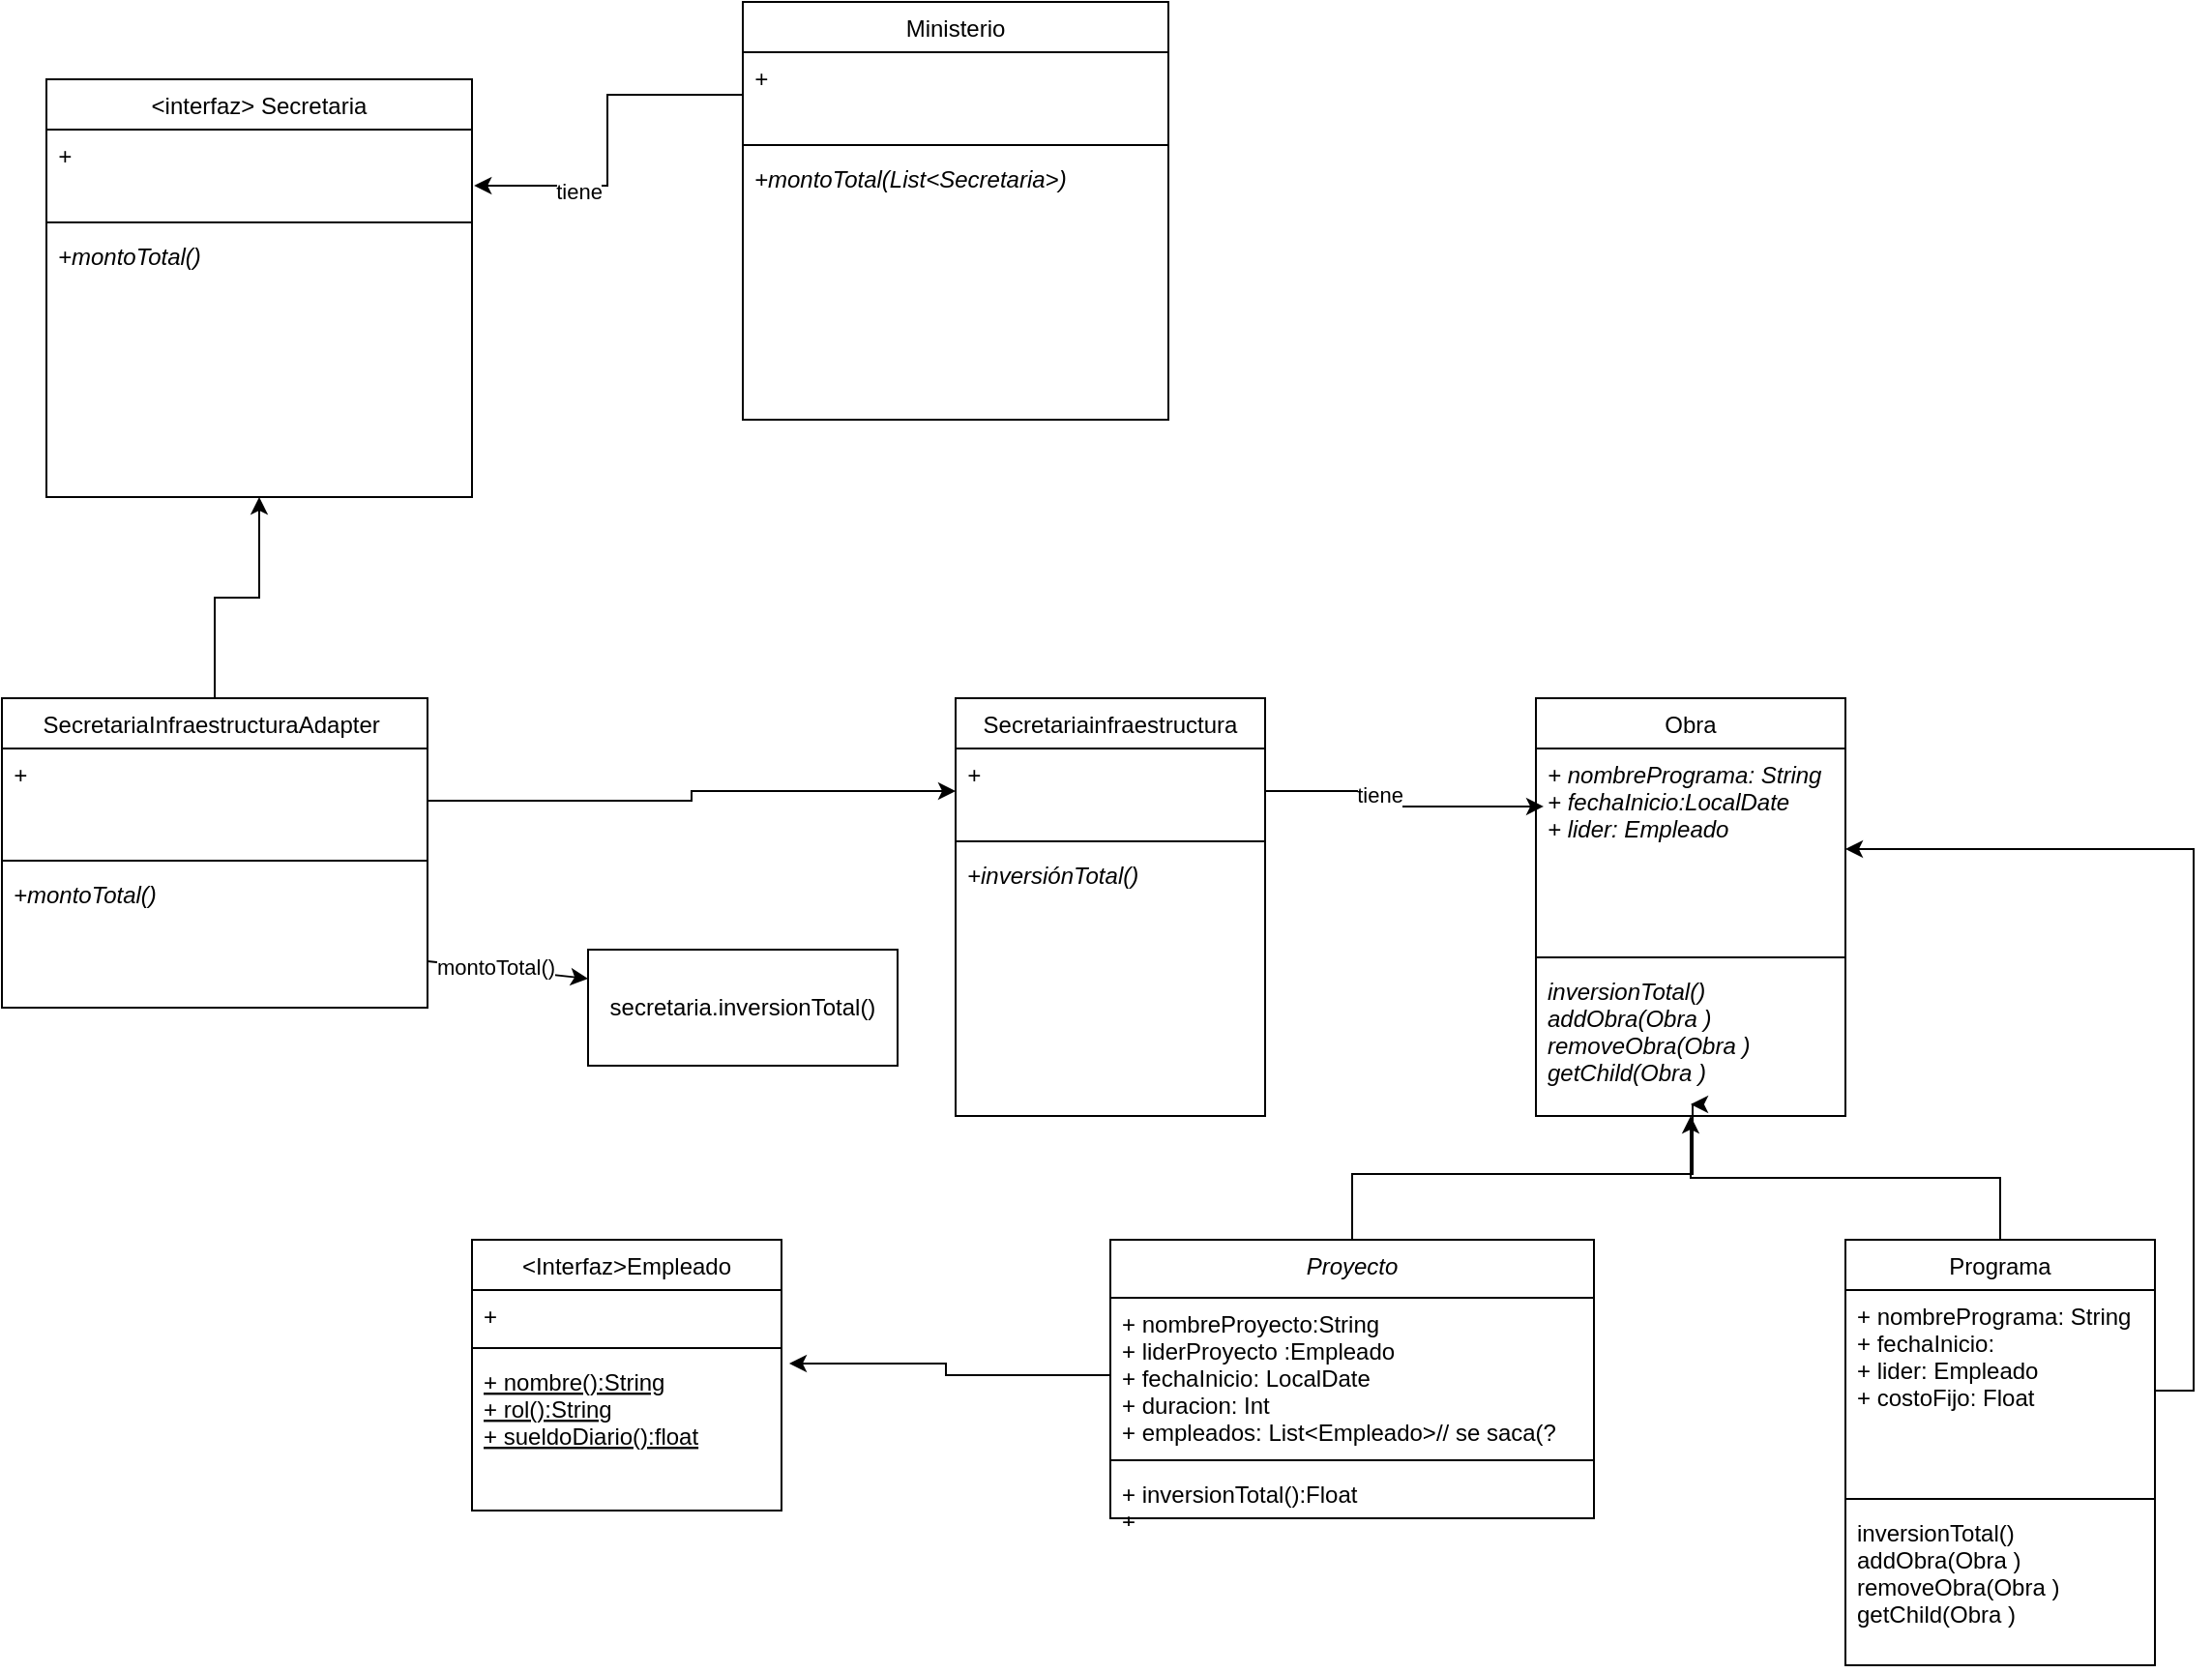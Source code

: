 <mxfile version="24.8.0">
  <diagram id="C5RBs43oDa-KdzZeNtuy" name="Page-1">
    <mxGraphModel dx="1985" dy="1892" grid="1" gridSize="10" guides="1" tooltips="1" connect="1" arrows="1" fold="1" page="1" pageScale="1" pageWidth="827" pageHeight="1169" math="0" shadow="0">
      <root>
        <mxCell id="WIyWlLk6GJQsqaUBKTNV-0" />
        <mxCell id="WIyWlLk6GJQsqaUBKTNV-1" parent="WIyWlLk6GJQsqaUBKTNV-0" />
        <mxCell id="w5My6ZJxx2ROM040959X-45" value="SecretariaInfraestructuraAdapter " style="swimlane;fontStyle=0;align=center;verticalAlign=top;childLayout=stackLayout;horizontal=1;startSize=26;horizontalStack=0;resizeParent=1;resizeLast=0;collapsible=1;marginBottom=0;rounded=0;shadow=0;strokeWidth=1;" vertex="1" parent="WIyWlLk6GJQsqaUBKTNV-1">
          <mxGeometry x="-523" y="40" width="220" height="160" as="geometry">
            <mxRectangle x="550" y="140" width="160" height="26" as="alternateBounds" />
          </mxGeometry>
        </mxCell>
        <mxCell id="w5My6ZJxx2ROM040959X-46" value="+" style="text;align=left;verticalAlign=top;spacingLeft=4;spacingRight=4;overflow=hidden;rotatable=0;points=[[0,0.5],[1,0.5]];portConstraint=eastwest;fontStyle=2" vertex="1" parent="w5My6ZJxx2ROM040959X-45">
          <mxGeometry y="26" width="220" height="54" as="geometry" />
        </mxCell>
        <mxCell id="w5My6ZJxx2ROM040959X-47" value="" style="line;html=1;strokeWidth=1;align=left;verticalAlign=middle;spacingTop=-1;spacingLeft=3;spacingRight=3;rotatable=0;labelPosition=right;points=[];portConstraint=eastwest;" vertex="1" parent="w5My6ZJxx2ROM040959X-45">
          <mxGeometry y="80" width="220" height="8" as="geometry" />
        </mxCell>
        <mxCell id="w5My6ZJxx2ROM040959X-48" value="+montoTotal()" style="text;align=left;verticalAlign=top;spacingLeft=4;spacingRight=4;overflow=hidden;rotatable=0;points=[[0,0.5],[1,0.5]];portConstraint=eastwest;fontStyle=2" vertex="1" parent="w5My6ZJxx2ROM040959X-45">
          <mxGeometry y="88" width="220" height="72" as="geometry" />
        </mxCell>
        <mxCell id="w5My6ZJxx2ROM040959X-25" style="edgeStyle=orthogonalEdgeStyle;rounded=0;orthogonalLoop=1;jettySize=auto;html=1;exitX=0.5;exitY=0;exitDx=0;exitDy=0;" edge="1" parent="WIyWlLk6GJQsqaUBKTNV-1" source="zkfFHV4jXpPFQw0GAbJ--0">
          <mxGeometry relative="1" as="geometry">
            <mxPoint x="350" y="250" as="targetPoint" />
            <Array as="points">
              <mxPoint x="175" y="286" />
              <mxPoint x="351" y="286" />
            </Array>
          </mxGeometry>
        </mxCell>
        <mxCell id="zkfFHV4jXpPFQw0GAbJ--0" value="Proyecto&#xa;" style="swimlane;fontStyle=2;align=center;verticalAlign=top;childLayout=stackLayout;horizontal=1;startSize=30;horizontalStack=0;resizeParent=1;resizeLast=0;collapsible=1;marginBottom=0;rounded=0;shadow=0;strokeWidth=1;" parent="WIyWlLk6GJQsqaUBKTNV-1" vertex="1">
          <mxGeometry x="50" y="320" width="250" height="144" as="geometry">
            <mxRectangle x="230" y="140" width="160" height="26" as="alternateBounds" />
          </mxGeometry>
        </mxCell>
        <mxCell id="zkfFHV4jXpPFQw0GAbJ--1" value="+ nombreProyecto:String&#xa;+ liderProyecto :Empleado&#xa;+ fechaInicio: LocalDate&#xa;+ duracion: Int&#xa;+ empleados: List&lt;Empleado&gt;// se saca(?&#xa;" style="text;align=left;verticalAlign=top;spacingLeft=4;spacingRight=4;overflow=hidden;rotatable=0;points=[[0,0.5],[1,0.5]];portConstraint=eastwest;" parent="zkfFHV4jXpPFQw0GAbJ--0" vertex="1">
          <mxGeometry y="30" width="250" height="80" as="geometry" />
        </mxCell>
        <mxCell id="zkfFHV4jXpPFQw0GAbJ--4" value="" style="line;html=1;strokeWidth=1;align=left;verticalAlign=middle;spacingTop=-1;spacingLeft=3;spacingRight=3;rotatable=0;labelPosition=right;points=[];portConstraint=eastwest;" parent="zkfFHV4jXpPFQw0GAbJ--0" vertex="1">
          <mxGeometry y="110" width="250" height="8" as="geometry" />
        </mxCell>
        <mxCell id="zkfFHV4jXpPFQw0GAbJ--5" value="+ inversionTotal():Float&#xa;+" style="text;align=left;verticalAlign=top;spacingLeft=4;spacingRight=4;overflow=hidden;rotatable=0;points=[[0,0.5],[1,0.5]];portConstraint=eastwest;" parent="zkfFHV4jXpPFQw0GAbJ--0" vertex="1">
          <mxGeometry y="118" width="250" height="26" as="geometry" />
        </mxCell>
        <mxCell id="w5My6ZJxx2ROM040959X-24" style="edgeStyle=orthogonalEdgeStyle;rounded=0;orthogonalLoop=1;jettySize=auto;html=1;exitX=0.5;exitY=0;exitDx=0;exitDy=0;entryX=0.5;entryY=1;entryDx=0;entryDy=0;" edge="1" parent="WIyWlLk6GJQsqaUBKTNV-1" source="zkfFHV4jXpPFQw0GAbJ--17" target="w5My6ZJxx2ROM040959X-20">
          <mxGeometry relative="1" as="geometry" />
        </mxCell>
        <mxCell id="zkfFHV4jXpPFQw0GAbJ--17" value="Programa&#xa;" style="swimlane;fontStyle=0;align=center;verticalAlign=top;childLayout=stackLayout;horizontal=1;startSize=26;horizontalStack=0;resizeParent=1;resizeLast=0;collapsible=1;marginBottom=0;rounded=0;shadow=0;strokeWidth=1;" parent="WIyWlLk6GJQsqaUBKTNV-1" vertex="1">
          <mxGeometry x="430" y="320" width="160" height="220" as="geometry">
            <mxRectangle x="550" y="140" width="160" height="26" as="alternateBounds" />
          </mxGeometry>
        </mxCell>
        <mxCell id="zkfFHV4jXpPFQw0GAbJ--18" value="+ nombrePrograma: String&#xa;+ fechaInicio:&#xa;+ lider: Empleado&#xa;+ costoFijo: Float&#xa;" style="text;align=left;verticalAlign=top;spacingLeft=4;spacingRight=4;overflow=hidden;rotatable=0;points=[[0,0.5],[1,0.5]];portConstraint=eastwest;" parent="zkfFHV4jXpPFQw0GAbJ--17" vertex="1">
          <mxGeometry y="26" width="160" height="104" as="geometry" />
        </mxCell>
        <mxCell id="zkfFHV4jXpPFQw0GAbJ--23" value="" style="line;html=1;strokeWidth=1;align=left;verticalAlign=middle;spacingTop=-1;spacingLeft=3;spacingRight=3;rotatable=0;labelPosition=right;points=[];portConstraint=eastwest;" parent="zkfFHV4jXpPFQw0GAbJ--17" vertex="1">
          <mxGeometry y="130" width="160" height="8" as="geometry" />
        </mxCell>
        <mxCell id="zkfFHV4jXpPFQw0GAbJ--24" value="inversionTotal()&#xa;addObra(Obra )&#xa;removeObra(Obra )&#xa;getChild(Obra )" style="text;align=left;verticalAlign=top;spacingLeft=4;spacingRight=4;overflow=hidden;rotatable=0;points=[[0,0.5],[1,0.5]];portConstraint=eastwest;" parent="zkfFHV4jXpPFQw0GAbJ--17" vertex="1">
          <mxGeometry y="138" width="160" height="82" as="geometry" />
        </mxCell>
        <mxCell id="w5My6ZJxx2ROM040959X-2" value="&lt;Interfaz&gt;Empleado" style="swimlane;fontStyle=0;align=center;verticalAlign=top;childLayout=stackLayout;horizontal=1;startSize=26;horizontalStack=0;resizeParent=1;resizeLast=0;collapsible=1;marginBottom=0;rounded=0;shadow=0;strokeWidth=1;" vertex="1" parent="WIyWlLk6GJQsqaUBKTNV-1">
          <mxGeometry x="-280" y="320" width="160" height="140" as="geometry">
            <mxRectangle x="130" y="380" width="160" height="26" as="alternateBounds" />
          </mxGeometry>
        </mxCell>
        <mxCell id="w5My6ZJxx2ROM040959X-3" value="+" style="text;align=left;verticalAlign=top;spacingLeft=4;spacingRight=4;overflow=hidden;rotatable=0;points=[[0,0.5],[1,0.5]];portConstraint=eastwest;" vertex="1" parent="w5My6ZJxx2ROM040959X-2">
          <mxGeometry y="26" width="160" height="26" as="geometry" />
        </mxCell>
        <mxCell id="w5My6ZJxx2ROM040959X-5" value="" style="line;html=1;strokeWidth=1;align=left;verticalAlign=middle;spacingTop=-1;spacingLeft=3;spacingRight=3;rotatable=0;labelPosition=right;points=[];portConstraint=eastwest;" vertex="1" parent="w5My6ZJxx2ROM040959X-2">
          <mxGeometry y="52" width="160" height="8" as="geometry" />
        </mxCell>
        <mxCell id="w5My6ZJxx2ROM040959X-6" value="+ nombre():String&#xa;+ rol():String&#xa;+ sueldoDiario():float" style="text;align=left;verticalAlign=top;spacingLeft=4;spacingRight=4;overflow=hidden;rotatable=0;points=[[0,0.5],[1,0.5]];portConstraint=eastwest;fontStyle=4" vertex="1" parent="w5My6ZJxx2ROM040959X-2">
          <mxGeometry y="60" width="160" height="80" as="geometry" />
        </mxCell>
        <mxCell id="w5My6ZJxx2ROM040959X-19" style="edgeStyle=orthogonalEdgeStyle;rounded=0;orthogonalLoop=1;jettySize=auto;html=1;exitX=0;exitY=0.5;exitDx=0;exitDy=0;entryX=1.025;entryY=0.05;entryDx=0;entryDy=0;entryPerimeter=0;" edge="1" parent="WIyWlLk6GJQsqaUBKTNV-1" source="zkfFHV4jXpPFQw0GAbJ--1" target="w5My6ZJxx2ROM040959X-6">
          <mxGeometry relative="1" as="geometry" />
        </mxCell>
        <mxCell id="w5My6ZJxx2ROM040959X-20" value="Obra" style="swimlane;fontStyle=0;align=center;verticalAlign=top;childLayout=stackLayout;horizontal=1;startSize=26;horizontalStack=0;resizeParent=1;resizeLast=0;collapsible=1;marginBottom=0;rounded=0;shadow=0;strokeWidth=1;" vertex="1" parent="WIyWlLk6GJQsqaUBKTNV-1">
          <mxGeometry x="270" y="40" width="160" height="216" as="geometry">
            <mxRectangle x="550" y="140" width="160" height="26" as="alternateBounds" />
          </mxGeometry>
        </mxCell>
        <mxCell id="w5My6ZJxx2ROM040959X-21" value="+ nombrePrograma: String&#xa;+ fechaInicio:LocalDate&#xa;+ lider: Empleado&#xa;" style="text;align=left;verticalAlign=top;spacingLeft=4;spacingRight=4;overflow=hidden;rotatable=0;points=[[0,0.5],[1,0.5]];portConstraint=eastwest;fontStyle=2" vertex="1" parent="w5My6ZJxx2ROM040959X-20">
          <mxGeometry y="26" width="160" height="104" as="geometry" />
        </mxCell>
        <mxCell id="w5My6ZJxx2ROM040959X-22" value="" style="line;html=1;strokeWidth=1;align=left;verticalAlign=middle;spacingTop=-1;spacingLeft=3;spacingRight=3;rotatable=0;labelPosition=right;points=[];portConstraint=eastwest;" vertex="1" parent="w5My6ZJxx2ROM040959X-20">
          <mxGeometry y="130" width="160" height="8" as="geometry" />
        </mxCell>
        <mxCell id="w5My6ZJxx2ROM040959X-23" value="inversionTotal()&#xa;addObra(Obra )&#xa;removeObra(Obra )&#xa;getChild(Obra )" style="text;align=left;verticalAlign=top;spacingLeft=4;spacingRight=4;overflow=hidden;rotatable=0;points=[[0,0.5],[1,0.5]];portConstraint=eastwest;fontStyle=2" vertex="1" parent="w5My6ZJxx2ROM040959X-20">
          <mxGeometry y="138" width="160" height="72" as="geometry" />
        </mxCell>
        <mxCell id="w5My6ZJxx2ROM040959X-26" style="edgeStyle=orthogonalEdgeStyle;rounded=0;orthogonalLoop=1;jettySize=auto;html=1;exitX=1;exitY=0.5;exitDx=0;exitDy=0;" edge="1" parent="WIyWlLk6GJQsqaUBKTNV-1" source="zkfFHV4jXpPFQw0GAbJ--18" target="w5My6ZJxx2ROM040959X-21">
          <mxGeometry relative="1" as="geometry" />
        </mxCell>
        <mxCell id="w5My6ZJxx2ROM040959X-27" value="Secretariainfraestructura" style="swimlane;fontStyle=0;align=center;verticalAlign=top;childLayout=stackLayout;horizontal=1;startSize=26;horizontalStack=0;resizeParent=1;resizeLast=0;collapsible=1;marginBottom=0;rounded=0;shadow=0;strokeWidth=1;" vertex="1" parent="WIyWlLk6GJQsqaUBKTNV-1">
          <mxGeometry x="-30" y="40" width="160" height="216" as="geometry">
            <mxRectangle x="550" y="140" width="160" height="26" as="alternateBounds" />
          </mxGeometry>
        </mxCell>
        <mxCell id="w5My6ZJxx2ROM040959X-28" value="+" style="text;align=left;verticalAlign=top;spacingLeft=4;spacingRight=4;overflow=hidden;rotatable=0;points=[[0,0.5],[1,0.5]];portConstraint=eastwest;fontStyle=2" vertex="1" parent="w5My6ZJxx2ROM040959X-27">
          <mxGeometry y="26" width="160" height="44" as="geometry" />
        </mxCell>
        <mxCell id="w5My6ZJxx2ROM040959X-29" value="" style="line;html=1;strokeWidth=1;align=left;verticalAlign=middle;spacingTop=-1;spacingLeft=3;spacingRight=3;rotatable=0;labelPosition=right;points=[];portConstraint=eastwest;" vertex="1" parent="w5My6ZJxx2ROM040959X-27">
          <mxGeometry y="70" width="160" height="8" as="geometry" />
        </mxCell>
        <mxCell id="w5My6ZJxx2ROM040959X-30" value="+inversiónTotal()" style="text;align=left;verticalAlign=top;spacingLeft=4;spacingRight=4;overflow=hidden;rotatable=0;points=[[0,0.5],[1,0.5]];portConstraint=eastwest;fontStyle=2" vertex="1" parent="w5My6ZJxx2ROM040959X-27">
          <mxGeometry y="78" width="160" height="72" as="geometry" />
        </mxCell>
        <mxCell id="w5My6ZJxx2ROM040959X-31" style="edgeStyle=orthogonalEdgeStyle;rounded=0;orthogonalLoop=1;jettySize=auto;html=1;exitX=1;exitY=0.5;exitDx=0;exitDy=0;entryX=0.025;entryY=0.288;entryDx=0;entryDy=0;entryPerimeter=0;" edge="1" parent="WIyWlLk6GJQsqaUBKTNV-1" source="w5My6ZJxx2ROM040959X-28" target="w5My6ZJxx2ROM040959X-21">
          <mxGeometry relative="1" as="geometry" />
        </mxCell>
        <mxCell id="w5My6ZJxx2ROM040959X-32" value="tiene" style="edgeLabel;html=1;align=center;verticalAlign=middle;resizable=0;points=[];" vertex="1" connectable="0" parent="w5My6ZJxx2ROM040959X-31">
          <mxGeometry x="-0.229" y="-2" relative="1" as="geometry">
            <mxPoint as="offset" />
          </mxGeometry>
        </mxCell>
        <mxCell id="w5My6ZJxx2ROM040959X-33" value="Ministerio" style="swimlane;fontStyle=0;align=center;verticalAlign=top;childLayout=stackLayout;horizontal=1;startSize=26;horizontalStack=0;resizeParent=1;resizeLast=0;collapsible=1;marginBottom=0;rounded=0;shadow=0;strokeWidth=1;" vertex="1" parent="WIyWlLk6GJQsqaUBKTNV-1">
          <mxGeometry x="-140" y="-320" width="220" height="216" as="geometry">
            <mxRectangle x="550" y="140" width="160" height="26" as="alternateBounds" />
          </mxGeometry>
        </mxCell>
        <mxCell id="w5My6ZJxx2ROM040959X-34" value="+" style="text;align=left;verticalAlign=top;spacingLeft=4;spacingRight=4;overflow=hidden;rotatable=0;points=[[0,0.5],[1,0.5]];portConstraint=eastwest;fontStyle=2" vertex="1" parent="w5My6ZJxx2ROM040959X-33">
          <mxGeometry y="26" width="220" height="44" as="geometry" />
        </mxCell>
        <mxCell id="w5My6ZJxx2ROM040959X-35" value="" style="line;html=1;strokeWidth=1;align=left;verticalAlign=middle;spacingTop=-1;spacingLeft=3;spacingRight=3;rotatable=0;labelPosition=right;points=[];portConstraint=eastwest;" vertex="1" parent="w5My6ZJxx2ROM040959X-33">
          <mxGeometry y="70" width="220" height="8" as="geometry" />
        </mxCell>
        <mxCell id="w5My6ZJxx2ROM040959X-36" value="+montoTotal(List&lt;Secretaria&gt;)" style="text;align=left;verticalAlign=top;spacingLeft=4;spacingRight=4;overflow=hidden;rotatable=0;points=[[0,0.5],[1,0.5]];portConstraint=eastwest;fontStyle=2" vertex="1" parent="w5My6ZJxx2ROM040959X-33">
          <mxGeometry y="78" width="220" height="72" as="geometry" />
        </mxCell>
        <mxCell id="w5My6ZJxx2ROM040959X-38" value="&lt;interfaz&gt; Secretaria" style="swimlane;fontStyle=0;align=center;verticalAlign=top;childLayout=stackLayout;horizontal=1;startSize=26;horizontalStack=0;resizeParent=1;resizeLast=0;collapsible=1;marginBottom=0;rounded=0;shadow=0;strokeWidth=1;" vertex="1" parent="WIyWlLk6GJQsqaUBKTNV-1">
          <mxGeometry x="-500" y="-280" width="220" height="216" as="geometry">
            <mxRectangle x="550" y="140" width="160" height="26" as="alternateBounds" />
          </mxGeometry>
        </mxCell>
        <mxCell id="w5My6ZJxx2ROM040959X-40" value="+" style="text;align=left;verticalAlign=top;spacingLeft=4;spacingRight=4;overflow=hidden;rotatable=0;points=[[0,0.5],[1,0.5]];portConstraint=eastwest;fontStyle=2" vertex="1" parent="w5My6ZJxx2ROM040959X-38">
          <mxGeometry y="26" width="220" height="44" as="geometry" />
        </mxCell>
        <mxCell id="w5My6ZJxx2ROM040959X-41" value="" style="line;html=1;strokeWidth=1;align=left;verticalAlign=middle;spacingTop=-1;spacingLeft=3;spacingRight=3;rotatable=0;labelPosition=right;points=[];portConstraint=eastwest;" vertex="1" parent="w5My6ZJxx2ROM040959X-38">
          <mxGeometry y="70" width="220" height="8" as="geometry" />
        </mxCell>
        <mxCell id="w5My6ZJxx2ROM040959X-42" value="+montoTotal()" style="text;align=left;verticalAlign=top;spacingLeft=4;spacingRight=4;overflow=hidden;rotatable=0;points=[[0,0.5],[1,0.5]];portConstraint=eastwest;fontStyle=2" vertex="1" parent="w5My6ZJxx2ROM040959X-38">
          <mxGeometry y="78" width="220" height="72" as="geometry" />
        </mxCell>
        <mxCell id="w5My6ZJxx2ROM040959X-43" style="edgeStyle=orthogonalEdgeStyle;rounded=0;orthogonalLoop=1;jettySize=auto;html=1;exitX=0;exitY=0.5;exitDx=0;exitDy=0;entryX=1.005;entryY=0.659;entryDx=0;entryDy=0;entryPerimeter=0;" edge="1" parent="WIyWlLk6GJQsqaUBKTNV-1" source="w5My6ZJxx2ROM040959X-34" target="w5My6ZJxx2ROM040959X-40">
          <mxGeometry relative="1" as="geometry" />
        </mxCell>
        <mxCell id="w5My6ZJxx2ROM040959X-44" value="tiene" style="edgeLabel;html=1;align=center;verticalAlign=middle;resizable=0;points=[];" vertex="1" connectable="0" parent="w5My6ZJxx2ROM040959X-43">
          <mxGeometry x="0.42" y="3" relative="1" as="geometry">
            <mxPoint as="offset" />
          </mxGeometry>
        </mxCell>
        <mxCell id="w5My6ZJxx2ROM040959X-50" style="edgeStyle=orthogonalEdgeStyle;rounded=0;orthogonalLoop=1;jettySize=auto;html=1;exitX=0.5;exitY=0;exitDx=0;exitDy=0;entryX=0.5;entryY=1;entryDx=0;entryDy=0;" edge="1" parent="WIyWlLk6GJQsqaUBKTNV-1" source="w5My6ZJxx2ROM040959X-45" target="w5My6ZJxx2ROM040959X-38">
          <mxGeometry relative="1" as="geometry" />
        </mxCell>
        <mxCell id="w5My6ZJxx2ROM040959X-49" style="edgeStyle=orthogonalEdgeStyle;rounded=0;orthogonalLoop=1;jettySize=auto;html=1;exitX=1;exitY=0.5;exitDx=0;exitDy=0;entryX=0;entryY=0.5;entryDx=0;entryDy=0;" edge="1" parent="WIyWlLk6GJQsqaUBKTNV-1" source="w5My6ZJxx2ROM040959X-46" target="w5My6ZJxx2ROM040959X-28">
          <mxGeometry relative="1" as="geometry" />
        </mxCell>
        <mxCell id="w5My6ZJxx2ROM040959X-51" value="secretaria.inversionTotal()" style="rounded=0;whiteSpace=wrap;html=1;" vertex="1" parent="WIyWlLk6GJQsqaUBKTNV-1">
          <mxGeometry x="-220" y="170" width="160" height="60" as="geometry" />
        </mxCell>
        <mxCell id="w5My6ZJxx2ROM040959X-52" value="" style="endArrow=classic;html=1;rounded=0;entryX=0;entryY=0.25;entryDx=0;entryDy=0;" edge="1" parent="WIyWlLk6GJQsqaUBKTNV-1" source="w5My6ZJxx2ROM040959X-48" target="w5My6ZJxx2ROM040959X-51">
          <mxGeometry width="50" height="50" relative="1" as="geometry">
            <mxPoint x="-240" y="100" as="sourcePoint" />
            <mxPoint x="-190" y="50" as="targetPoint" />
          </mxGeometry>
        </mxCell>
        <mxCell id="w5My6ZJxx2ROM040959X-53" value="montoTotal()" style="edgeLabel;html=1;align=center;verticalAlign=middle;resizable=0;points=[];" vertex="1" connectable="0" parent="w5My6ZJxx2ROM040959X-52">
          <mxGeometry x="-0.17" y="1" relative="1" as="geometry">
            <mxPoint as="offset" />
          </mxGeometry>
        </mxCell>
      </root>
    </mxGraphModel>
  </diagram>
</mxfile>
